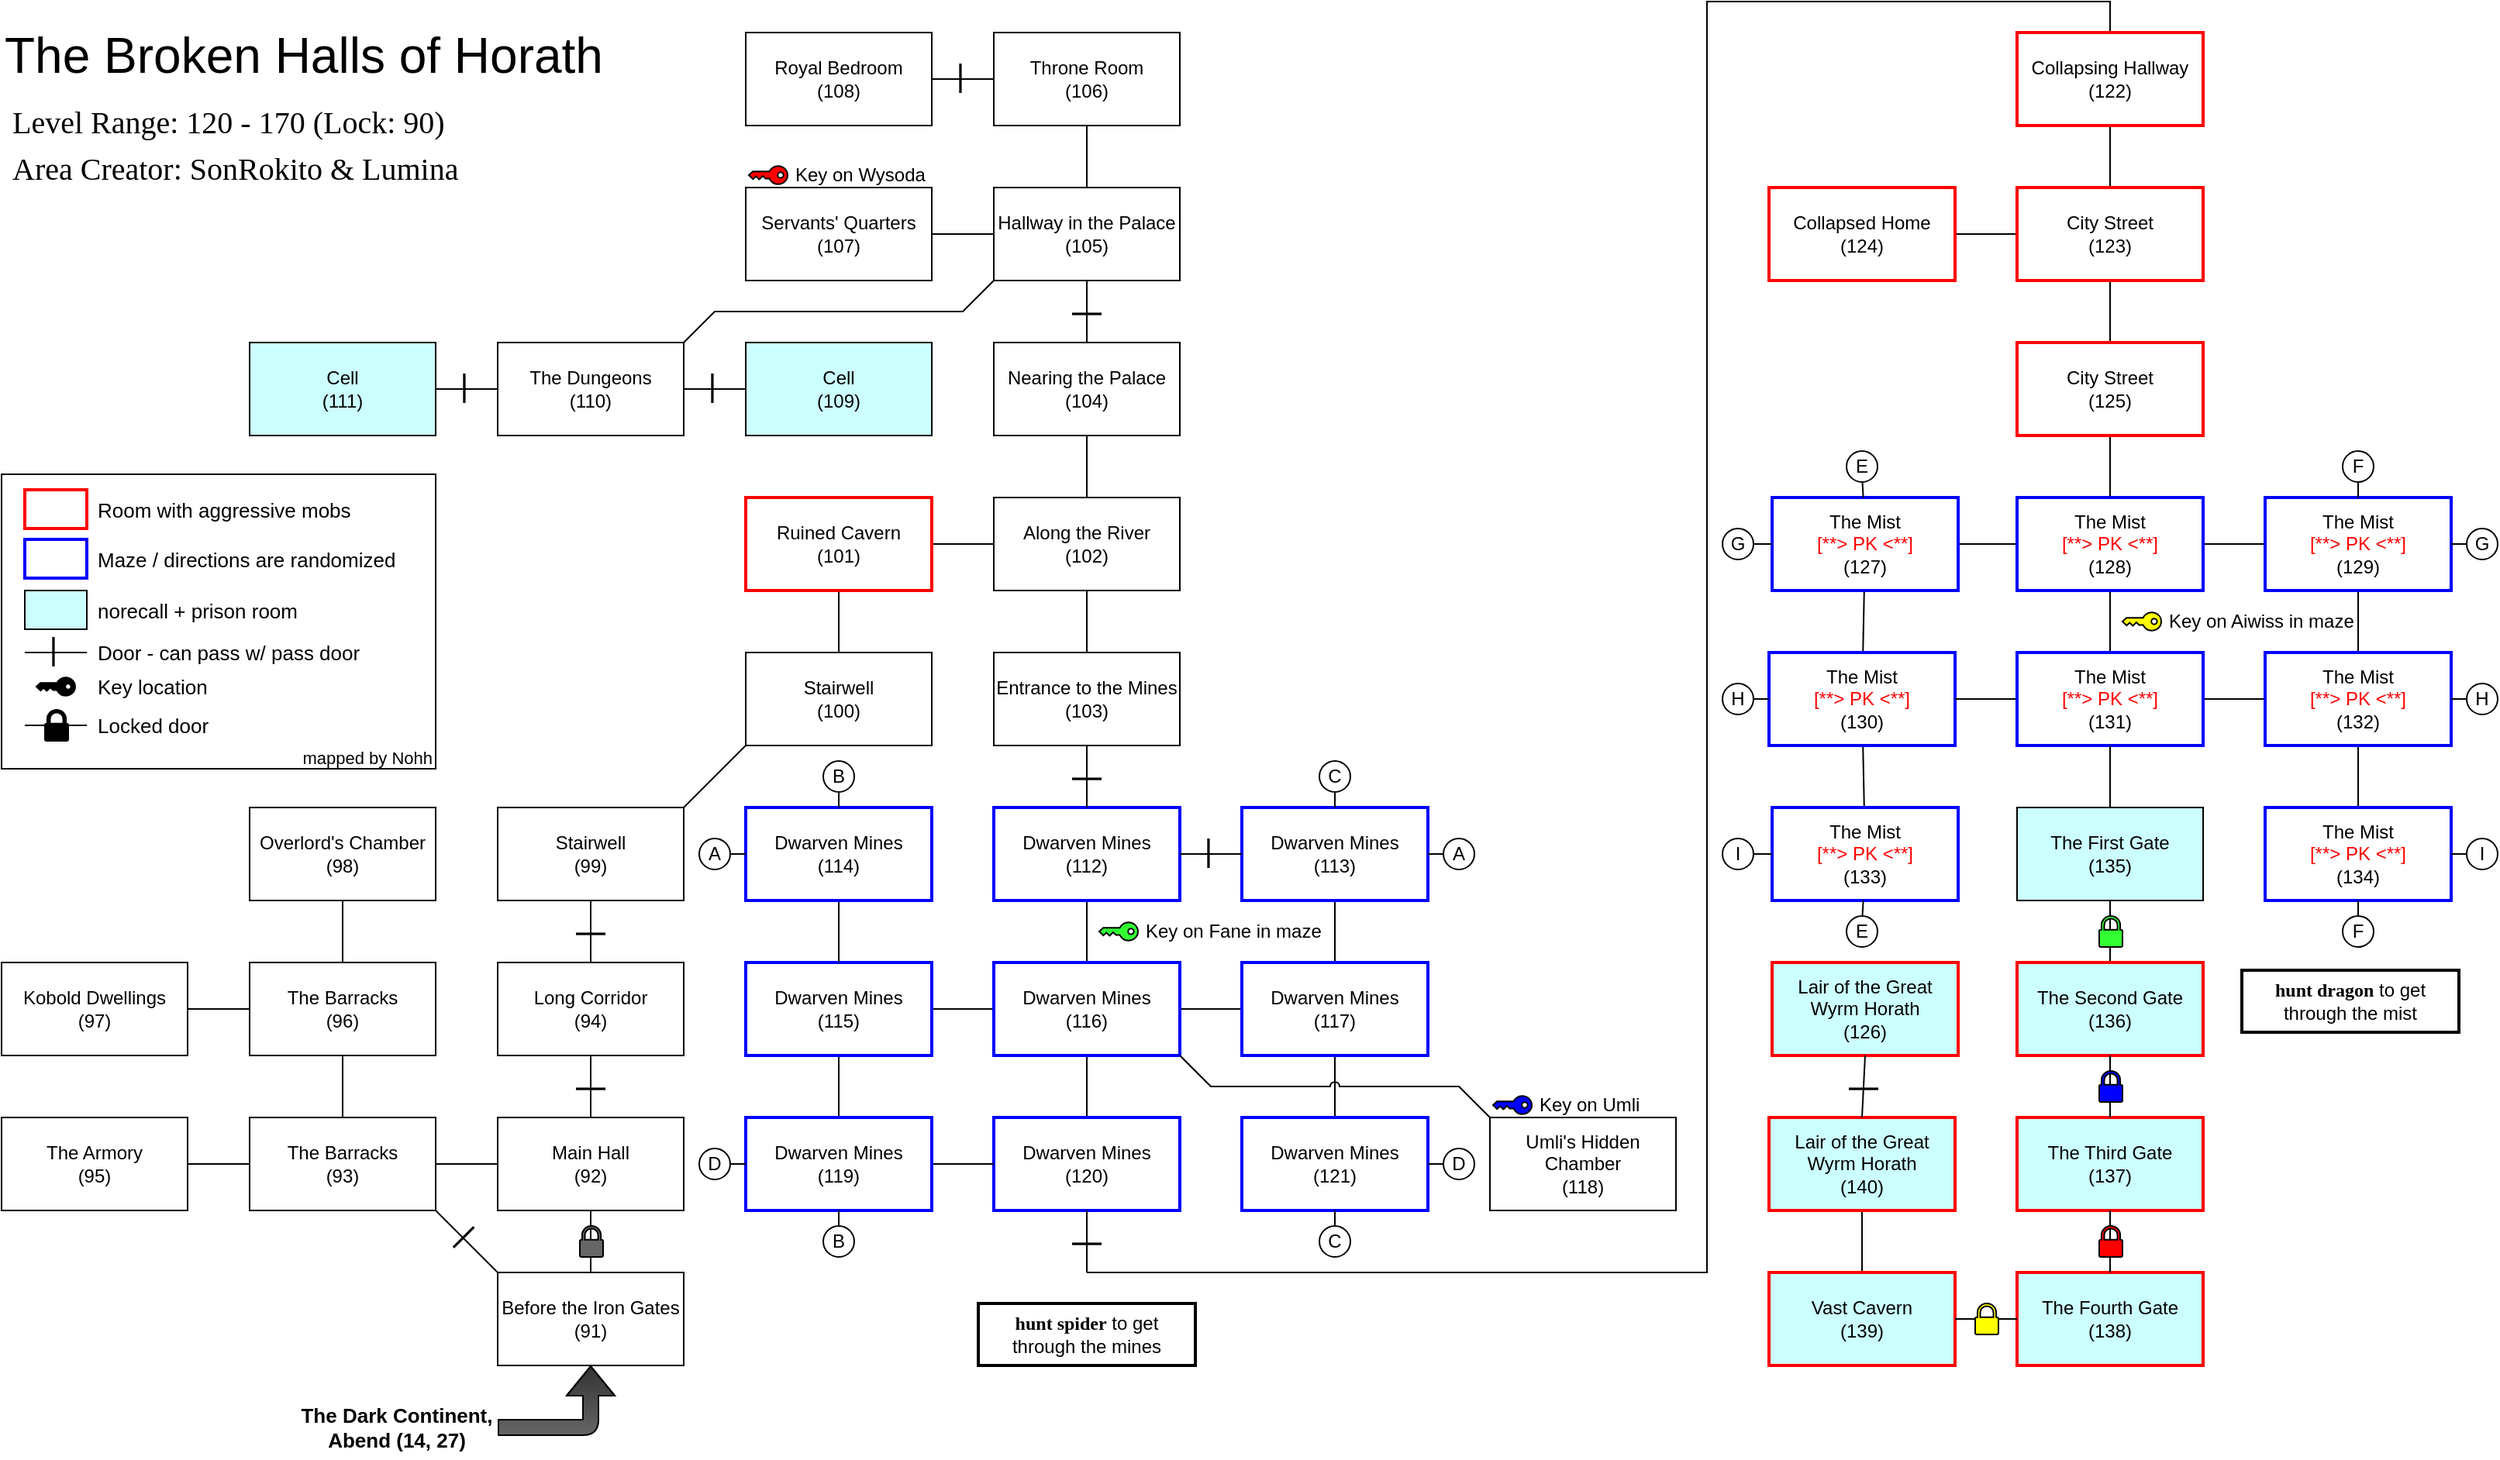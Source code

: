 <mxfile scale="1" border="10">
    <diagram id="X3sNGoU-8sC0jHC4KcqI" name="Page-1">
        <mxGraphModel dx="1714" dy="1139" grid="1" gridSize="5" guides="1" tooltips="1" connect="1" arrows="1" fold="1" page="1" pageScale="1" pageWidth="5300" pageHeight="1600" math="0" shadow="0">
            <root>
                <mxCell id="0"/>
                <mxCell id="1" parent="0"/>
                <object label="%name%&lt;font color=&quot;#ff0000&quot;&gt;%pk%&lt;/font&gt;&lt;br&gt;(%room%)" placeholders="1" name="Before the Iron Gates" room="91" tags="" pk="" healrate="100" manarate="100" sector="Mountain" id="2">
                    <mxCell style="rounded=0;whiteSpace=wrap;html=1;" parent="1" vertex="1">
                        <mxGeometry x="820" y="860" width="120" height="60" as="geometry"/>
                    </mxCell>
                </object>
                <object label="%name%&lt;font color=&quot;#ff0000&quot;&gt;%pk%&lt;/font&gt;&lt;br&gt;(%room%)" placeholders="1" name="Main Hall" room="92" tags="indoors" pk="" healrate="100" manarate="100" sector="Inside" id="91">
                    <mxCell style="rounded=0;whiteSpace=wrap;html=1;" parent="1" vertex="1">
                        <mxGeometry x="820" y="760" width="120" height="60" as="geometry"/>
                    </mxCell>
                </object>
                <mxCell id="101" style="edgeStyle=none;html=1;exitX=1;exitY=0.5;exitDx=0;exitDy=0;entryX=0;entryY=0.5;entryDx=0;entryDy=0;endArrow=none;endFill=0;" parent="1" source="95" target="91" edge="1">
                    <mxGeometry relative="1" as="geometry"/>
                </mxCell>
                <mxCell id="107" value="" style="edgeStyle=none;html=1;endArrow=none;endFill=0;" parent="1" source="95" target="104" edge="1">
                    <mxGeometry relative="1" as="geometry"/>
                </mxCell>
                <object label="%name%&lt;font color=&quot;#ff0000&quot;&gt;%pk%&lt;/font&gt;&lt;br&gt;(%room%)" placeholders="1" name="The Barracks" room="93" tags="indoors" pk="" healrate="100" manarate="100" sector="Inside" id="95">
                    <mxCell style="rounded=0;whiteSpace=wrap;html=1;" parent="1" vertex="1">
                        <mxGeometry x="660" y="760" width="120" height="60" as="geometry"/>
                    </mxCell>
                </object>
                <mxCell id="97" value="" style="endArrow=none;html=1;rounded=0;shadow=0;sketch=0;fontSize=13;strokeColor=default;jumpStyle=none;jumpSize=6;verticalAlign=middle;horizontal=1;endFill=0;exitX=0;exitY=0;exitDx=0;exitDy=0;entryX=1;entryY=1;entryDx=0;entryDy=0;" parent="1" source="2" target="95" edge="1">
                    <mxGeometry relative="1" as="geometry">
                        <mxPoint x="800" y="815" as="sourcePoint"/>
                        <mxPoint x="840" y="775" as="targetPoint"/>
                    </mxGeometry>
                </mxCell>
                <mxCell id="98" value="&lt;div style=&quot;font-size: 20px;&quot;&gt;|&lt;/div&gt;" style="edgeLabel;resizable=0;html=1;align=center;verticalAlign=middle;fontSize=20;strokeColor=#630000;strokeWidth=1;fillColor=#FF0000;gradientColor=none;horizontal=1;labelBackgroundColor=none;direction=south;rotation=-135;" parent="97" connectable="0" vertex="1">
                    <mxGeometry relative="1" as="geometry">
                        <mxPoint x="-3" as="offset"/>
                    </mxGeometry>
                </mxCell>
                <mxCell id="99" value="" style="endArrow=none;html=1;rounded=0;shadow=0;sketch=0;strokeColor=default;jumpStyle=none;exitX=0.5;exitY=1;exitDx=0;exitDy=0;entryX=0.5;entryY=0;entryDx=0;entryDy=0;endFill=0;" parent="1" source="91" target="2" edge="1">
                    <mxGeometry relative="1" as="geometry">
                        <mxPoint x="1030" y="805" as="sourcePoint"/>
                        <mxPoint x="1210" y="805" as="targetPoint"/>
                    </mxGeometry>
                </mxCell>
                <mxCell id="100" value="" style="shape=mxgraph.office.security.lock_protected;html=1;outlineConnect=0;strokeColor=default;strokeWidth=1;fillColor=#666666;" parent="99" vertex="1">
                    <mxGeometry width="15" height="20" relative="1" as="geometry">
                        <mxPoint x="-7" y="-10" as="offset"/>
                    </mxGeometry>
                </mxCell>
                <mxCell id="103" style="edgeStyle=none;html=1;exitX=1;exitY=0.5;exitDx=0;exitDy=0;entryX=0;entryY=0.5;entryDx=0;entryDy=0;endArrow=none;endFill=0;" parent="1" source="102" target="95" edge="1">
                    <mxGeometry relative="1" as="geometry"/>
                </mxCell>
                <object label="%name%&lt;font color=&quot;#ff0000&quot;&gt;%pk%&lt;/font&gt;&lt;br&gt;(%room%)" placeholders="1" name="The Armory" room="95" tags="indoors" pk="" healrate="100" manarate="100" sector="Inside" id="102">
                    <mxCell style="rounded=0;whiteSpace=wrap;html=1;" parent="1" vertex="1">
                        <mxGeometry x="500" y="760" width="120" height="60" as="geometry"/>
                    </mxCell>
                </object>
                <mxCell id="108" value="" style="edgeStyle=none;html=1;endArrow=none;endFill=0;" parent="1" source="104" target="105" edge="1">
                    <mxGeometry relative="1" as="geometry"/>
                </mxCell>
                <mxCell id="109" value="" style="edgeStyle=none;html=1;endArrow=none;endFill=0;" parent="1" source="104" target="106" edge="1">
                    <mxGeometry relative="1" as="geometry"/>
                </mxCell>
                <object label="%name%&lt;font color=&quot;#ff0000&quot;&gt;%pk%&lt;/font&gt;&lt;br&gt;(%room%)" placeholders="1" name="The Barracks" room="96" tags="indoors" pk="" healrate="100" manarate="100" sector="Inside" id="104">
                    <mxCell style="rounded=0;whiteSpace=wrap;html=1;" parent="1" vertex="1">
                        <mxGeometry x="660" y="660" width="120" height="60" as="geometry"/>
                    </mxCell>
                </object>
                <object label="%name%&lt;font color=&quot;#ff0000&quot;&gt;%pk%&lt;/font&gt;&lt;br&gt;(%room%)" placeholders="1" name="Overlord's Chamber" room="98" tags="indoors" pk="" healrate="100" manarate="100" sector="Inside" id="105">
                    <mxCell style="rounded=0;whiteSpace=wrap;html=1;" parent="1" vertex="1">
                        <mxGeometry x="660" y="560" width="120" height="60" as="geometry"/>
                    </mxCell>
                </object>
                <object label="%name%&lt;font color=&quot;#ff0000&quot;&gt;%pk%&lt;/font&gt;&lt;br&gt;(%room%)" placeholders="1" name="Kobold Dwellings" room="97" tags="indoors" pk="" healrate="100" manarate="100" sector="Mountain" id="106">
                    <mxCell style="rounded=0;whiteSpace=wrap;html=1;" parent="1" vertex="1">
                        <mxGeometry x="500" y="660" width="120" height="60" as="geometry"/>
                    </mxCell>
                </object>
                <object label="%name%&lt;font color=&quot;#ff0000&quot;&gt;%pk%&lt;/font&gt;&lt;br&gt;(%room%)" placeholders="1" name="Long Corridor" room="94" tags="indoors" pk="" healrate="100" manarate="100" sector="Inside" id="110">
                    <mxCell style="rounded=0;whiteSpace=wrap;html=1;" parent="1" vertex="1">
                        <mxGeometry x="820" y="660" width="120" height="60" as="geometry"/>
                    </mxCell>
                </object>
                <mxCell id="118" style="edgeStyle=none;html=1;exitX=1;exitY=0;exitDx=0;exitDy=0;entryX=0;entryY=1;entryDx=0;entryDy=0;endArrow=none;endFill=0;" parent="1" source="111" target="117" edge="1">
                    <mxGeometry relative="1" as="geometry"/>
                </mxCell>
                <object label="%name%&lt;font color=&quot;#ff0000&quot;&gt;%pk%&lt;/font&gt;&lt;br&gt;(%room%)" placeholders="1" name="Stairwell" room="99" tags="indoors" pk="" healrate="100" manarate="100" sector="Mountain" id="111">
                    <mxCell style="rounded=0;whiteSpace=wrap;html=1;" parent="1" vertex="1">
                        <mxGeometry x="820" y="560" width="120" height="60" as="geometry"/>
                    </mxCell>
                </object>
                <mxCell id="113" value="" style="endArrow=none;html=1;rounded=0;shadow=0;sketch=0;fontSize=13;strokeColor=default;jumpStyle=none;jumpSize=6;verticalAlign=middle;horizontal=1;endFill=0;entryX=0.5;entryY=1;entryDx=0;entryDy=0;exitX=0.5;exitY=0;exitDx=0;exitDy=0;" parent="1" source="91" target="110" edge="1">
                    <mxGeometry relative="1" as="geometry">
                        <mxPoint x="1013" y="765" as="sourcePoint"/>
                        <mxPoint x="1013" y="725" as="targetPoint"/>
                    </mxGeometry>
                </mxCell>
                <mxCell id="114" value="&lt;div style=&quot;font-size: 20px;&quot;&gt;|&lt;/div&gt;" style="edgeLabel;resizable=0;html=1;align=center;verticalAlign=middle;fontSize=20;strokeColor=#630000;strokeWidth=1;fillColor=#FF0000;gradientColor=none;horizontal=1;labelBackgroundColor=none;direction=south;rotation=-90;" parent="113" connectable="0" vertex="1">
                    <mxGeometry relative="1" as="geometry">
                        <mxPoint x="-3" y="2" as="offset"/>
                    </mxGeometry>
                </mxCell>
                <mxCell id="115" value="" style="endArrow=none;html=1;rounded=0;shadow=0;sketch=0;fontSize=13;strokeColor=default;jumpStyle=none;jumpSize=6;verticalAlign=middle;horizontal=1;endFill=0;entryX=0.5;entryY=1;entryDx=0;entryDy=0;exitX=0.5;exitY=0;exitDx=0;exitDy=0;" parent="1" source="110" target="111" edge="1">
                    <mxGeometry relative="1" as="geometry">
                        <mxPoint x="1033" y="685" as="sourcePoint"/>
                        <mxPoint x="1033" y="645" as="targetPoint"/>
                    </mxGeometry>
                </mxCell>
                <mxCell id="116" value="&lt;div style=&quot;font-size: 20px;&quot;&gt;|&lt;/div&gt;" style="edgeLabel;resizable=0;html=1;align=center;verticalAlign=middle;fontSize=20;strokeColor=#630000;strokeWidth=1;fillColor=#FF0000;gradientColor=none;horizontal=1;labelBackgroundColor=none;direction=south;rotation=-90;" parent="115" connectable="0" vertex="1">
                    <mxGeometry relative="1" as="geometry">
                        <mxPoint x="-3" y="2" as="offset"/>
                    </mxGeometry>
                </mxCell>
                <mxCell id="127" value="" style="edgeStyle=none;html=1;endArrow=none;endFill=0;" parent="1" source="117" target="119" edge="1">
                    <mxGeometry relative="1" as="geometry"/>
                </mxCell>
                <object label="%name%&lt;font color=&quot;#ff0000&quot;&gt;%pk%&lt;/font&gt;&lt;br&gt;(%room%)" placeholders="1" name="Stairwell" room="100" tags="indoors" pk="" healrate="100" manarate="100" sector="Mountain" id="117">
                    <mxCell style="rounded=0;whiteSpace=wrap;html=1;" parent="1" vertex="1">
                        <mxGeometry x="980" y="460" width="120" height="60" as="geometry"/>
                    </mxCell>
                </object>
                <mxCell id="128" value="" style="edgeStyle=none;html=1;endArrow=none;endFill=0;" parent="1" source="119" target="120" edge="1">
                    <mxGeometry relative="1" as="geometry"/>
                </mxCell>
                <object label="%name%&lt;font color=&quot;#ff0000&quot;&gt;%pk%&lt;/font&gt;&lt;br&gt;(%room%)" placeholders="1" name="Ruined Cavern" room="101" tags="indoors" pk="" healrate="100" manarate="100" sector="Mountain" id="119">
                    <mxCell style="rounded=0;whiteSpace=wrap;html=1;strokeColor=#FF0000;strokeWidth=2;" parent="1" vertex="1">
                        <mxGeometry x="980" y="360" width="120" height="60" as="geometry"/>
                    </mxCell>
                </object>
                <mxCell id="129" value="" style="edgeStyle=none;html=1;endArrow=none;endFill=0;" parent="1" source="120" target="122" edge="1">
                    <mxGeometry relative="1" as="geometry"/>
                </mxCell>
                <mxCell id="171" value="" style="edgeStyle=none;rounded=0;html=1;endArrow=none;endFill=0;" parent="1" source="120" target="170" edge="1">
                    <mxGeometry relative="1" as="geometry"/>
                </mxCell>
                <object label="%name%&lt;font color=&quot;#ff0000&quot;&gt;%pk%&lt;/font&gt;&lt;br&gt;(%room%)" placeholders="1" name="Along the River" room="102" tags="indoors" pk="" healrate="100" manarate="100" sector="Mountain" id="120">
                    <mxCell style="rounded=0;whiteSpace=wrap;html=1;" parent="1" vertex="1">
                        <mxGeometry x="1140" y="360" width="120" height="60" as="geometry"/>
                    </mxCell>
                </object>
                <mxCell id="183" value="" style="edgeStyle=none;rounded=0;html=1;endArrow=none;endFill=0;" parent="1" source="121" target="152" edge="1">
                    <mxGeometry relative="1" as="geometry"/>
                </mxCell>
                <object label="%name%&lt;font color=&quot;#ff0000&quot;&gt;%pk%&lt;/font&gt;&lt;br&gt;(%room%)" placeholders="1" name="Dwarven Mines" room="112" tags="indoors" pk="" healrate="100" manarate="100" sector="Mountain" id="121">
                    <mxCell style="rounded=0;whiteSpace=wrap;html=1;strokeColor=#0000FF;strokeWidth=2;" parent="1" vertex="1">
                        <mxGeometry x="1140" y="560" width="120" height="60" as="geometry"/>
                    </mxCell>
                </object>
                <object label="%name%&lt;font color=&quot;#ff0000&quot;&gt;%pk%&lt;/font&gt;&lt;br&gt;(%room%)" placeholders="1" name="Nearing the Palace" room="104" tags="indoors" pk="" healrate="100" manarate="100" sector="Mountain" id="122">
                    <mxCell style="rounded=0;whiteSpace=wrap;html=1;" parent="1" vertex="1">
                        <mxGeometry x="1140" y="260" width="120" height="60" as="geometry"/>
                    </mxCell>
                </object>
                <mxCell id="133" value="" style="edgeStyle=none;html=1;endArrow=none;endFill=0;" parent="1" source="123" target="124" edge="1">
                    <mxGeometry relative="1" as="geometry"/>
                </mxCell>
                <mxCell id="134" value="" style="edgeStyle=none;html=1;endArrow=none;endFill=0;" parent="1" source="123" target="125" edge="1">
                    <mxGeometry relative="1" as="geometry"/>
                </mxCell>
                <mxCell id="140" style="edgeStyle=none;html=1;exitX=0;exitY=1;exitDx=0;exitDy=0;entryX=1;entryY=0;entryDx=0;entryDy=0;endArrow=none;endFill=0;rounded=0;" parent="1" source="123" target="137" edge="1">
                    <mxGeometry relative="1" as="geometry">
                        <Array as="points">
                            <mxPoint x="1120" y="240"/>
                            <mxPoint x="960" y="240"/>
                        </Array>
                    </mxGeometry>
                </mxCell>
                <object label="%name%&lt;font color=&quot;#ff0000&quot;&gt;%pk%&lt;/font&gt;&lt;br&gt;(%room%)" placeholders="1" name="Hallway in the Palace" room="105" tags="indoors" pk="" healrate="100" manarate="100" sector="Inside" id="123">
                    <mxCell style="rounded=0;whiteSpace=wrap;html=1;" parent="1" vertex="1">
                        <mxGeometry x="1140" y="160" width="120" height="60" as="geometry"/>
                    </mxCell>
                </object>
                <object label="%name%&lt;font color=&quot;#ff0000&quot;&gt;%pk%&lt;/font&gt;&lt;br&gt;(%room%)" placeholders="1" name="Servants' Quarters" room="107" tags="indoors prison" pk="" healrate="100" manarate="100" sector="Inside" id="124">
                    <mxCell style="rounded=0;whiteSpace=wrap;html=1;" parent="1" vertex="1">
                        <mxGeometry x="980" y="160" width="120" height="60" as="geometry"/>
                    </mxCell>
                </object>
                <object label="%name%&lt;font color=&quot;#ff0000&quot;&gt;%pk%&lt;/font&gt;&lt;br&gt;(%room%)" placeholders="1" name="Throne Room" room="106" tags="indoors" pk="" healrate="100" manarate="100" sector="Inside" id="125">
                    <mxCell style="rounded=0;whiteSpace=wrap;html=1;" parent="1" vertex="1">
                        <mxGeometry x="1140" y="60" width="120" height="60" as="geometry"/>
                    </mxCell>
                </object>
                <object label="%name%&lt;font color=&quot;#ff0000&quot;&gt;%pk%&lt;/font&gt;&lt;br&gt;(%room%)" placeholders="1" name="Royal Bedroom" room="108" tags="indoors" pk="" healrate="100" manarate="100" sector="Inside" id="126">
                    <mxCell style="rounded=0;whiteSpace=wrap;html=1;" parent="1" vertex="1">
                        <mxGeometry x="980" y="60" width="120" height="60" as="geometry"/>
                    </mxCell>
                </object>
                <mxCell id="130" value="" style="endArrow=none;html=1;rounded=0;shadow=0;sketch=0;fontSize=13;strokeColor=default;jumpStyle=none;jumpSize=6;verticalAlign=middle;horizontal=1;endFill=0;entryX=0.5;entryY=1;entryDx=0;entryDy=0;exitX=0.5;exitY=0;exitDx=0;exitDy=0;" parent="1" source="122" target="123" edge="1">
                    <mxGeometry relative="1" as="geometry">
                        <mxPoint x="808" y="225" as="sourcePoint"/>
                        <mxPoint x="808" y="185" as="targetPoint"/>
                    </mxGeometry>
                </mxCell>
                <mxCell id="131" value="&lt;div style=&quot;font-size: 20px;&quot;&gt;|&lt;/div&gt;" style="edgeLabel;resizable=0;html=1;align=center;verticalAlign=middle;fontSize=20;strokeColor=#630000;strokeWidth=1;fillColor=#FF0000;gradientColor=none;horizontal=1;labelBackgroundColor=none;direction=south;rotation=-90;" parent="130" connectable="0" vertex="1">
                    <mxGeometry relative="1" as="geometry">
                        <mxPoint x="-3" y="2" as="offset"/>
                    </mxGeometry>
                </mxCell>
                <mxCell id="135" value="" style="endArrow=none;html=1;rounded=0;shadow=0;sketch=0;fontSize=13;strokeColor=default;jumpStyle=none;jumpSize=6;verticalAlign=middle;horizontal=1;endFill=0;entryX=0;entryY=0.5;entryDx=0;entryDy=0;exitX=1;exitY=0.5;exitDx=0;exitDy=0;" parent="1" source="126" target="125" edge="1">
                    <mxGeometry relative="1" as="geometry">
                        <mxPoint x="845" y="103" as="sourcePoint"/>
                        <mxPoint x="885" y="103" as="targetPoint"/>
                    </mxGeometry>
                </mxCell>
                <mxCell id="136" value="&lt;div style=&quot;font-size: 20px;&quot;&gt;|&lt;/div&gt;" style="edgeLabel;resizable=0;html=1;align=center;verticalAlign=middle;fontSize=20;strokeColor=#630000;strokeWidth=1;fillColor=#FF0000;gradientColor=none;horizontal=1;labelBackgroundColor=none;direction=south;rotation=0;" parent="135" connectable="0" vertex="1">
                    <mxGeometry relative="1" as="geometry">
                        <mxPoint x="-2" y="-3" as="offset"/>
                    </mxGeometry>
                </mxCell>
                <object label="%name%&lt;font color=&quot;#ff0000&quot;&gt;%pk%&lt;/font&gt;&lt;br&gt;(%room%)" placeholders="1" name="The Dungeons" room="110" tags="indoors prison" pk="" healrate="100" manarate="100" sector="Inside" id="137">
                    <mxCell style="rounded=0;whiteSpace=wrap;html=1;" parent="1" vertex="1">
                        <mxGeometry x="820" y="260" width="120" height="60" as="geometry"/>
                    </mxCell>
                </object>
                <object label="%name%&lt;font color=&quot;#ff0000&quot;&gt;%pk%&lt;/font&gt;&lt;br&gt;(%room%)" placeholders="1" name="Cell" room="109" tags="indoors norecall prison nosummon" pk="" healrate="100" manarate="100" sector="Inside" id="138">
                    <mxCell style="rounded=0;whiteSpace=wrap;html=1;fillColor=#CCFFFF;" parent="1" vertex="1">
                        <mxGeometry x="980" y="260" width="120" height="60" as="geometry"/>
                    </mxCell>
                </object>
                <object label="%name%&lt;font color=&quot;#ff0000&quot;&gt;%pk%&lt;/font&gt;&lt;br&gt;(%room%)" placeholders="1" name="Cell" room="111" tags="indoors norecall prison nosummon" pk="" healrate="100" manarate="100" sector="Inside" id="139">
                    <mxCell style="rounded=0;whiteSpace=wrap;html=1;fillColor=#CCFFFF;" parent="1" vertex="1">
                        <mxGeometry x="660" y="260" width="120" height="60" as="geometry"/>
                    </mxCell>
                </object>
                <mxCell id="142" value="" style="endArrow=none;html=1;rounded=0;shadow=0;sketch=0;fontSize=13;strokeColor=default;jumpStyle=none;jumpSize=6;verticalAlign=middle;horizontal=1;endFill=0;exitX=1;exitY=0.5;exitDx=0;exitDy=0;entryX=0;entryY=0.5;entryDx=0;entryDy=0;" parent="1" source="139" target="137" edge="1">
                    <mxGeometry relative="1" as="geometry">
                        <mxPoint x="850" y="283" as="sourcePoint"/>
                        <mxPoint x="800" y="200" as="targetPoint"/>
                    </mxGeometry>
                </mxCell>
                <mxCell id="143" value="&lt;div style=&quot;font-size: 20px;&quot;&gt;|&lt;/div&gt;" style="edgeLabel;resizable=0;html=1;align=center;verticalAlign=middle;fontSize=20;strokeColor=#630000;strokeWidth=1;fillColor=#FF0000;gradientColor=none;horizontal=1;labelBackgroundColor=none;direction=south;rotation=0;" parent="142" connectable="0" vertex="1">
                    <mxGeometry relative="1" as="geometry">
                        <mxPoint x="-2" y="-3" as="offset"/>
                    </mxGeometry>
                </mxCell>
                <mxCell id="144" value="" style="endArrow=none;html=1;rounded=0;shadow=0;sketch=0;fontSize=13;strokeColor=default;jumpStyle=none;jumpSize=6;verticalAlign=middle;horizontal=1;endFill=0;entryX=0;entryY=0.5;entryDx=0;entryDy=0;exitX=1;exitY=0.5;exitDx=0;exitDy=0;" parent="1" source="137" target="138" edge="1">
                    <mxGeometry relative="1" as="geometry">
                        <mxPoint x="950" y="355" as="sourcePoint"/>
                        <mxPoint x="890" y="283" as="targetPoint"/>
                    </mxGeometry>
                </mxCell>
                <mxCell id="145" value="&lt;div style=&quot;font-size: 20px;&quot;&gt;|&lt;/div&gt;" style="edgeLabel;resizable=0;html=1;align=center;verticalAlign=middle;fontSize=20;strokeColor=#630000;strokeWidth=1;fillColor=#FF0000;gradientColor=none;horizontal=1;labelBackgroundColor=none;direction=south;rotation=0;" parent="144" connectable="0" vertex="1">
                    <mxGeometry relative="1" as="geometry">
                        <mxPoint x="-2" y="-3" as="offset"/>
                    </mxGeometry>
                </mxCell>
                <mxCell id="146" value="" style="sketch=0;pointerEvents=1;shadow=0;dashed=0;html=1;labelPosition=center;verticalLabelPosition=bottom;verticalAlign=top;outlineConnect=0;align=center;shape=mxgraph.office.security.key_permissions;strokeWidth=1;direction=south;strokeColor=#000000;fillColor=#FF0000;" parent="1" vertex="1">
                    <mxGeometry x="982.005" y="146.105" width="25" height="11.79" as="geometry"/>
                </mxCell>
                <mxCell id="148" value="Key on Wysoda" style="text;html=1;strokeColor=none;fillColor=none;align=left;verticalAlign=middle;whiteSpace=wrap;rounded=0;labelBackgroundColor=none;" parent="1" vertex="1">
                    <mxGeometry x="1010" y="142" width="90" height="20" as="geometry"/>
                </mxCell>
                <mxCell id="150" value="" style="endArrow=none;html=1;rounded=0;shadow=0;sketch=0;fontSize=13;strokeColor=default;jumpStyle=none;jumpSize=6;verticalAlign=middle;horizontal=1;endFill=0;entryX=0.5;entryY=1;entryDx=0;entryDy=0;exitX=0.5;exitY=0;exitDx=0;exitDy=0;" parent="1" source="121" target="170" edge="1">
                    <mxGeometry relative="1" as="geometry">
                        <mxPoint x="1200" y="560" as="sourcePoint"/>
                        <mxPoint x="1405" y="535" as="targetPoint"/>
                    </mxGeometry>
                </mxCell>
                <mxCell id="151" value="&lt;div style=&quot;font-size: 20px;&quot;&gt;|&lt;/div&gt;" style="edgeLabel;resizable=0;html=1;align=center;verticalAlign=middle;fontSize=20;strokeColor=#630000;strokeWidth=1;fillColor=#FF0000;gradientColor=none;horizontal=1;labelBackgroundColor=none;direction=south;rotation=-90;" parent="150" connectable="0" vertex="1">
                    <mxGeometry relative="1" as="geometry">
                        <mxPoint x="-3" y="2" as="offset"/>
                    </mxGeometry>
                </mxCell>
                <mxCell id="187" value="" style="edgeStyle=none;rounded=0;html=1;endArrow=none;endFill=0;" parent="1" source="152" target="173" edge="1">
                    <mxGeometry relative="1" as="geometry"/>
                </mxCell>
                <mxCell id="188" value="" style="edgeStyle=none;rounded=0;html=1;endArrow=none;endFill=0;" parent="1" source="152" target="172" edge="1">
                    <mxGeometry relative="1" as="geometry"/>
                </mxCell>
                <mxCell id="189" value="" style="edgeStyle=none;rounded=0;html=1;endArrow=none;endFill=0;" parent="1" source="152" target="163" edge="1">
                    <mxGeometry relative="1" as="geometry"/>
                </mxCell>
                <object label="%name%&lt;font color=&quot;#ff0000&quot;&gt;%pk%&lt;/font&gt;&lt;br&gt;(%room%)" placeholders="1" name="Dwarven Mines" room="116" tags="indoors" pk="" healrate="100" manarate="100" sector="Mountain" id="152">
                    <mxCell style="rounded=0;whiteSpace=wrap;html=1;strokeWidth=2;strokeColor=#0000FF;" parent="1" vertex="1">
                        <mxGeometry x="1140" y="660" width="120" height="60" as="geometry"/>
                    </mxCell>
                </object>
                <mxCell id="185" value="" style="edgeStyle=none;rounded=0;html=1;endArrow=none;endFill=0;" parent="1" source="153" target="172" edge="1">
                    <mxGeometry relative="1" as="geometry"/>
                </mxCell>
                <object label="%name%&lt;font color=&quot;#ff0000&quot;&gt;%pk%&lt;/font&gt;&lt;br&gt;(%room%)" placeholders="1" name="Dwarven Mines" room="113" tags="indoors" pk="" healrate="100" manarate="100" sector="Mountain" id="153">
                    <mxCell style="rounded=0;whiteSpace=wrap;html=1;strokeColor=#0000FF;strokeWidth=2;" parent="1" vertex="1">
                        <mxGeometry x="1300" y="560" width="120" height="60" as="geometry"/>
                    </mxCell>
                </object>
                <object label="%name%&lt;font color=&quot;#ff0000&quot;&gt;%pk%&lt;/font&gt;&lt;br&gt;(%room%)" placeholders="1" name="Umli's Hidden Chamber" room="118" tags="indoors norecall nosummon" pk="" healrate="100" manarate="100" sector="Inside" id="157">
                    <mxCell style="rounded=0;whiteSpace=wrap;html=1;" parent="1" vertex="1">
                        <mxGeometry x="1460" y="760" width="120" height="60" as="geometry"/>
                    </mxCell>
                </object>
                <mxCell id="159" value="" style="sketch=0;pointerEvents=1;shadow=0;dashed=0;html=1;labelPosition=center;verticalLabelPosition=bottom;verticalAlign=top;outlineConnect=0;align=center;shape=mxgraph.office.security.key_permissions;strokeWidth=1;direction=south;strokeColor=#000000;fillColor=#0000FF;" parent="1" vertex="1">
                    <mxGeometry x="1462.005" y="746.105" width="25" height="11.79" as="geometry"/>
                </mxCell>
                <mxCell id="160" value="Key on Umli" style="text;html=1;strokeColor=none;fillColor=none;align=left;verticalAlign=middle;whiteSpace=wrap;rounded=0;labelBackgroundColor=none;" parent="1" vertex="1">
                    <mxGeometry x="1490" y="742" width="90" height="20" as="geometry"/>
                </mxCell>
                <mxCell id="190" value="" style="edgeStyle=none;rounded=0;html=1;endArrow=none;endFill=0;" parent="1" source="163" target="174" edge="1">
                    <mxGeometry relative="1" as="geometry"/>
                </mxCell>
                <object label="%name%&lt;font color=&quot;#ff0000&quot;&gt;%pk%&lt;/font&gt;&lt;br&gt;(%room%)" placeholders="1" name="Dwarven Mines" room="115" tags="indoors" pk="" healrate="100" manarate="100" sector="Mountain" id="163">
                    <mxCell style="rounded=0;whiteSpace=wrap;html=1;strokeColor=#0000FF;strokeWidth=2;" parent="1" vertex="1">
                        <mxGeometry x="980" y="660" width="120" height="60" as="geometry"/>
                    </mxCell>
                </object>
                <mxCell id="194" value="" style="edgeStyle=none;rounded=0;html=1;endArrow=none;endFill=0;" parent="1" source="168" target="163" edge="1">
                    <mxGeometry relative="1" as="geometry"/>
                </mxCell>
                <object label="%name%&lt;font color=&quot;#ff0000&quot;&gt;%pk%&lt;/font&gt;&lt;br&gt;(%room%)" placeholders="1" name="Dwarven Mines" room="114" tags="indoors" pk="" healrate="100" manarate="100" sector="Mountain" id="168">
                    <mxCell style="rounded=0;whiteSpace=wrap;html=1;strokeColor=#0000FF;strokeWidth=2;" parent="1" vertex="1">
                        <mxGeometry x="980" y="560" width="120" height="60" as="geometry"/>
                    </mxCell>
                </object>
                <object label="%name%&lt;font color=&quot;#ff0000&quot;&gt;%pk%&lt;/font&gt;&lt;br&gt;(%room%)" placeholders="1" name="Entrance to the Mines" room="103" tags="indoors" pk="" healrate="100" manarate="100" sector="Mountain" id="170">
                    <mxCell style="rounded=0;whiteSpace=wrap;html=1;" parent="1" vertex="1">
                        <mxGeometry x="1140" y="460" width="120" height="60" as="geometry"/>
                    </mxCell>
                </object>
                <mxCell id="186" value="" style="edgeStyle=none;rounded=0;html=1;endArrow=none;endFill=0;" parent="1" source="172" target="177" edge="1">
                    <mxGeometry relative="1" as="geometry"/>
                </mxCell>
                <object label="%name%&lt;font color=&quot;#ff0000&quot;&gt;%pk%&lt;/font&gt;&lt;br&gt;(%room%)" placeholders="1" name="Dwarven Mines" room="117" tags="indoors" pk="" healrate="100" manarate="100" sector="Mountain" id="172">
                    <mxCell style="rounded=0;whiteSpace=wrap;html=1;strokeColor=#0000FF;strokeWidth=2;" parent="1" vertex="1">
                        <mxGeometry x="1300" y="660" width="120" height="60" as="geometry"/>
                    </mxCell>
                </object>
                <object label="%name%&lt;font color=&quot;#ff0000&quot;&gt;%pk%&lt;/font&gt;&lt;br&gt;(%room%)" placeholders="1" name="Dwarven Mines" room="120" tags="indoors" pk="" healrate="100" manarate="100" sector="Mountain" id="173">
                    <mxCell style="rounded=0;whiteSpace=wrap;html=1;strokeColor=#0000FF;strokeWidth=2;" parent="1" vertex="1">
                        <mxGeometry x="1140" y="760" width="120" height="60" as="geometry"/>
                    </mxCell>
                </object>
                <mxCell id="191" value="" style="edgeStyle=none;rounded=0;html=1;endArrow=none;endFill=0;" parent="1" source="174" target="173" edge="1">
                    <mxGeometry relative="1" as="geometry"/>
                </mxCell>
                <object label="%name%&lt;font color=&quot;#ff0000&quot;&gt;%pk%&lt;/font&gt;&lt;br&gt;(%room%)" placeholders="1" name="Dwarven Mines" room="119" tags="indoors" pk="" healrate="100" manarate="100" sector="Mountain" id="174">
                    <mxCell style="rounded=0;whiteSpace=wrap;html=1;strokeColor=#0000FF;strokeWidth=2;" parent="1" vertex="1">
                        <mxGeometry x="980" y="760" width="120" height="60" as="geometry"/>
                    </mxCell>
                </object>
                <object label="%name%&lt;font color=&quot;#ff0000&quot;&gt;%pk%&lt;/font&gt;&lt;br&gt;(%room%)" placeholders="1" name="Dwarven Mines" room="121" tags="indoors" pk="" healrate="100" manarate="100" sector="Mountain" id="177">
                    <mxCell style="rounded=0;whiteSpace=wrap;html=1;strokeColor=#0000FF;strokeWidth=2;" parent="1" vertex="1">
                        <mxGeometry x="1300" y="760" width="120" height="60" as="geometry"/>
                    </mxCell>
                </object>
                <mxCell id="219" value="" style="edgeStyle=none;rounded=0;html=1;endArrow=none;endFill=0;" parent="1" source="181" target="216" edge="1">
                    <mxGeometry relative="1" as="geometry"/>
                </mxCell>
                <mxCell id="301" style="edgeStyle=none;rounded=0;html=1;exitX=0.5;exitY=0;exitDx=0;exitDy=0;endArrow=none;endFill=0;" parent="1" source="181" edge="1">
                    <mxGeometry relative="1" as="geometry">
                        <mxPoint x="1200" y="860" as="targetPoint"/>
                        <Array as="points">
                            <mxPoint x="1860" y="40"/>
                            <mxPoint x="1600" y="40"/>
                            <mxPoint x="1600" y="860"/>
                        </Array>
                    </mxGeometry>
                </mxCell>
                <object label="%name%&lt;font color=&quot;#ff0000&quot;&gt;%pk%&lt;/font&gt;&lt;br&gt;(%room%)" placeholders="1" name="Collapsing Hallway" room="122" tags="indoors norecall" pk="" healrate="100" manarate="100" sector="Inside" id="181">
                    <mxCell style="rounded=0;whiteSpace=wrap;html=1;strokeColor=#FF0000;strokeWidth=2;" parent="1" vertex="1">
                        <mxGeometry x="1800" y="60" width="120" height="60" as="geometry"/>
                    </mxCell>
                </object>
                <mxCell id="192" value="" style="endArrow=none;html=1;rounded=0;shadow=0;sketch=0;fontSize=13;strokeColor=default;jumpStyle=none;jumpSize=6;verticalAlign=middle;horizontal=1;endFill=0;entryX=0;entryY=0.5;entryDx=0;entryDy=0;exitX=1;exitY=0.5;exitDx=0;exitDy=0;" parent="1" source="121" target="153" edge="1">
                    <mxGeometry relative="1" as="geometry">
                        <mxPoint x="1015" y="723" as="sourcePoint"/>
                        <mxPoint x="1055" y="723" as="targetPoint"/>
                    </mxGeometry>
                </mxCell>
                <mxCell id="193" value="&lt;div style=&quot;font-size: 20px;&quot;&gt;|&lt;/div&gt;" style="edgeLabel;resizable=0;html=1;align=center;verticalAlign=middle;fontSize=20;strokeColor=#630000;strokeWidth=1;fillColor=#FF0000;gradientColor=none;horizontal=1;labelBackgroundColor=none;direction=south;rotation=0;" parent="192" connectable="0" vertex="1">
                    <mxGeometry relative="1" as="geometry">
                        <mxPoint x="-2" y="-3" as="offset"/>
                    </mxGeometry>
                </mxCell>
                <mxCell id="210" value="" style="edgeStyle=none;rounded=0;html=1;endArrow=none;endFill=0;" parent="1" source="196" target="168" edge="1">
                    <mxGeometry relative="1" as="geometry"/>
                </mxCell>
                <mxCell id="196" value="A" style="ellipse;whiteSpace=wrap;html=1;aspect=fixed;strokeColor=#000000;strokeWidth=1;fillColor=none;gradientColor=none;" parent="1" vertex="1">
                    <mxGeometry x="950" y="580" width="20" height="20" as="geometry"/>
                </mxCell>
                <mxCell id="211" value="" style="edgeStyle=none;rounded=0;html=1;endArrow=none;endFill=0;" parent="1" source="197" target="168" edge="1">
                    <mxGeometry relative="1" as="geometry"/>
                </mxCell>
                <mxCell id="197" value="B" style="ellipse;whiteSpace=wrap;html=1;aspect=fixed;strokeColor=#000000;strokeWidth=1;fillColor=none;gradientColor=none;" parent="1" vertex="1">
                    <mxGeometry x="1030" y="530" width="20" height="20" as="geometry"/>
                </mxCell>
                <mxCell id="205" value="" style="edgeStyle=none;rounded=0;html=1;endArrow=none;endFill=0;" parent="1" source="198" target="174" edge="1">
                    <mxGeometry relative="1" as="geometry"/>
                </mxCell>
                <mxCell id="198" value="B" style="ellipse;whiteSpace=wrap;html=1;aspect=fixed;strokeColor=#000000;strokeWidth=1;fillColor=none;gradientColor=none;" parent="1" vertex="1">
                    <mxGeometry x="1030" y="830" width="20" height="20" as="geometry"/>
                </mxCell>
                <mxCell id="206" value="" style="edgeStyle=none;rounded=0;html=1;endArrow=none;endFill=0;" parent="1" source="199" target="177" edge="1">
                    <mxGeometry relative="1" as="geometry"/>
                </mxCell>
                <mxCell id="199" value="C" style="ellipse;whiteSpace=wrap;html=1;aspect=fixed;strokeColor=#000000;strokeWidth=1;fillColor=none;gradientColor=none;" parent="1" vertex="1">
                    <mxGeometry x="1350" y="830" width="20" height="20" as="geometry"/>
                </mxCell>
                <mxCell id="209" value="" style="edgeStyle=none;rounded=0;html=1;endArrow=none;endFill=0;" parent="1" source="200" target="153" edge="1">
                    <mxGeometry relative="1" as="geometry"/>
                </mxCell>
                <mxCell id="200" value="C" style="ellipse;whiteSpace=wrap;html=1;aspect=fixed;strokeColor=#000000;strokeWidth=1;fillColor=none;gradientColor=none;" parent="1" vertex="1">
                    <mxGeometry x="1350" y="530" width="20" height="20" as="geometry"/>
                </mxCell>
                <mxCell id="208" value="" style="edgeStyle=none;rounded=0;html=1;endArrow=none;endFill=0;" parent="1" source="201" target="153" edge="1">
                    <mxGeometry relative="1" as="geometry"/>
                </mxCell>
                <mxCell id="201" value="A" style="ellipse;whiteSpace=wrap;html=1;aspect=fixed;strokeColor=#000000;strokeWidth=1;fillColor=none;gradientColor=none;" parent="1" vertex="1">
                    <mxGeometry x="1430" y="580" width="20" height="20" as="geometry"/>
                </mxCell>
                <mxCell id="207" value="" style="edgeStyle=none;rounded=0;html=1;endArrow=none;endFill=0;" parent="1" source="202" target="177" edge="1">
                    <mxGeometry relative="1" as="geometry"/>
                </mxCell>
                <mxCell id="202" value="D" style="ellipse;whiteSpace=wrap;html=1;aspect=fixed;strokeColor=#000000;strokeWidth=1;fillColor=none;gradientColor=none;" parent="1" vertex="1">
                    <mxGeometry x="1430" y="780" width="20" height="20" as="geometry"/>
                </mxCell>
                <mxCell id="204" value="" style="edgeStyle=none;rounded=0;html=1;endArrow=none;endFill=0;" parent="1" source="203" target="174" edge="1">
                    <mxGeometry relative="1" as="geometry"/>
                </mxCell>
                <mxCell id="203" value="D" style="ellipse;whiteSpace=wrap;html=1;aspect=fixed;strokeColor=#000000;strokeWidth=1;fillColor=none;gradientColor=none;" parent="1" vertex="1">
                    <mxGeometry x="950" y="780" width="20" height="20" as="geometry"/>
                </mxCell>
                <mxCell id="214" value="" style="sketch=0;pointerEvents=1;shadow=0;dashed=0;html=1;labelPosition=center;verticalLabelPosition=bottom;verticalAlign=top;outlineConnect=0;align=center;shape=mxgraph.office.security.key_permissions;strokeWidth=1;direction=south;strokeColor=#000000;fillColor=#33FF33;" parent="1" vertex="1">
                    <mxGeometry x="1208.005" y="634.105" width="25" height="11.79" as="geometry"/>
                </mxCell>
                <mxCell id="215" value="Key on Fane in maze" style="text;html=1;strokeColor=none;fillColor=none;align=left;verticalAlign=middle;whiteSpace=wrap;rounded=0;labelBackgroundColor=none;" parent="1" vertex="1">
                    <mxGeometry x="1236" y="630" width="124" height="20" as="geometry"/>
                </mxCell>
                <mxCell id="220" value="" style="edgeStyle=none;rounded=0;html=1;endArrow=none;endFill=0;" parent="1" source="216" target="217" edge="1">
                    <mxGeometry relative="1" as="geometry"/>
                </mxCell>
                <mxCell id="221" value="" style="edgeStyle=none;rounded=0;html=1;endArrow=none;endFill=0;" parent="1" source="216" target="218" edge="1">
                    <mxGeometry relative="1" as="geometry"/>
                </mxCell>
                <object label="%name%&lt;font color=&quot;#ff0000&quot;&gt;%pk%&lt;/font&gt;&lt;br&gt;(%room%)" placeholders="1" name="City Street" room="123" tags="indoors" pk="" healrate="100" manarate="100" sector="City" id="216">
                    <mxCell style="rounded=0;whiteSpace=wrap;html=1;strokeColor=#FF0000;strokeWidth=2;" parent="1" vertex="1">
                        <mxGeometry x="1800" y="160" width="120" height="60" as="geometry"/>
                    </mxCell>
                </object>
                <object label="%name%&lt;font color=&quot;#ff0000&quot;&gt;%pk%&lt;/font&gt;&lt;br&gt;(%room%)" placeholders="1" name="Collapsed Home" room="124" tags="indoors" pk="" healrate="100" manarate="100" sector="inside" id="217">
                    <mxCell style="rounded=0;whiteSpace=wrap;html=1;strokeColor=#FF0000;strokeWidth=2;" parent="1" vertex="1">
                        <mxGeometry x="1640" y="160" width="120" height="60" as="geometry"/>
                    </mxCell>
                </object>
                <mxCell id="223" value="" style="edgeStyle=none;rounded=0;html=1;endArrow=none;endFill=0;" parent="1" source="218" target="222" edge="1">
                    <mxGeometry relative="1" as="geometry"/>
                </mxCell>
                <object label="%name%&lt;font color=&quot;#ff0000&quot;&gt;%pk%&lt;/font&gt;&lt;br&gt;(%room%)" placeholders="1" name="City Street" room="125" tags="indoors" pk="" healrate="100" manarate="100" sector="City" id="218">
                    <mxCell style="rounded=0;whiteSpace=wrap;html=1;strokeColor=#FF0000;strokeWidth=2;" parent="1" vertex="1">
                        <mxGeometry x="1800" y="260" width="120" height="60" as="geometry"/>
                    </mxCell>
                </object>
                <mxCell id="233" value="" style="edgeStyle=none;rounded=0;html=1;endArrow=none;endFill=0;" parent="1" source="222" target="224" edge="1">
                    <mxGeometry relative="1" as="geometry"/>
                </mxCell>
                <mxCell id="234" value="" style="edgeStyle=none;rounded=0;html=1;endArrow=none;endFill=0;" parent="1" source="222" target="225" edge="1">
                    <mxGeometry relative="1" as="geometry"/>
                </mxCell>
                <mxCell id="235" value="" style="edgeStyle=none;rounded=0;html=1;endArrow=none;endFill=0;" parent="1" source="222" target="227" edge="1">
                    <mxGeometry relative="1" as="geometry"/>
                </mxCell>
                <object label="%name%&lt;font color=&quot;#ff0000&quot;&gt;%pk%&lt;/font&gt;&lt;br&gt;(%room%)" placeholders="1" name="The Mist" room="128" tags="indoors pk" pk="&#10;[**&gt; PK &lt;**]" healrate="100" manarate="100" sector="Mountain" id="222">
                    <mxCell style="rounded=0;whiteSpace=wrap;html=1;strokeColor=#0000FF;strokeWidth=2;" parent="1" vertex="1">
                        <mxGeometry x="1800" y="360" width="120" height="60" as="geometry"/>
                    </mxCell>
                </object>
                <mxCell id="241" value="" style="edgeStyle=none;rounded=0;html=1;endArrow=none;endFill=0;" parent="1" source="224" target="226" edge="1">
                    <mxGeometry relative="1" as="geometry"/>
                </mxCell>
                <object label="%name%&lt;font color=&quot;#ff0000&quot;&gt;%pk%&lt;/font&gt;&lt;br&gt;(%room%)" placeholders="1" name="The Mist" room="127" tags="indoors pk" pk="&#10;[**&gt; PK &lt;**]" healrate="100" manarate="100" sector="Mountain" id="224">
                    <mxCell style="rounded=0;whiteSpace=wrap;html=1;strokeColor=#0000FF;strokeWidth=2;" parent="1" vertex="1">
                        <mxGeometry x="1642.01" y="360" width="120" height="60" as="geometry"/>
                    </mxCell>
                </object>
                <mxCell id="240" value="" style="edgeStyle=none;rounded=0;html=1;endArrow=none;endFill=0;" parent="1" source="225" target="228" edge="1">
                    <mxGeometry relative="1" as="geometry"/>
                </mxCell>
                <object label="%name%&lt;font color=&quot;#ff0000&quot;&gt;%pk%&lt;/font&gt;&lt;br&gt;(%room%)" placeholders="1" name="The Mist" room="129" tags="indoors pk" pk="&#10;[**&gt; PK &lt;**]" healrate="100" manarate="100" sector="Mountain" id="225">
                    <mxCell style="rounded=0;whiteSpace=wrap;html=1;strokeColor=#0000FF;strokeWidth=2;" parent="1" vertex="1">
                        <mxGeometry x="1960" y="360" width="120" height="60" as="geometry"/>
                    </mxCell>
                </object>
                <mxCell id="238" value="" style="edgeStyle=none;rounded=0;html=1;endArrow=none;endFill=0;" parent="1" source="226" target="229" edge="1">
                    <mxGeometry relative="1" as="geometry"/>
                </mxCell>
                <object label="%name%&lt;font color=&quot;#ff0000&quot;&gt;%pk%&lt;/font&gt;&lt;br&gt;(%room%)" placeholders="1" name="The Mist" room="130" tags="indoors pk" pk="&#10;[**&gt; PK &lt;**]" healrate="100" manarate="100" sector="Mountain" id="226">
                    <mxCell style="rounded=0;whiteSpace=wrap;html=1;strokeColor=#0000FF;strokeWidth=2;" parent="1" vertex="1">
                        <mxGeometry x="1640" y="460" width="120" height="60" as="geometry"/>
                    </mxCell>
                </object>
                <mxCell id="236" value="" style="edgeStyle=none;rounded=0;html=1;endArrow=none;endFill=0;" parent="1" source="227" target="228" edge="1">
                    <mxGeometry relative="1" as="geometry"/>
                </mxCell>
                <mxCell id="237" value="" style="edgeStyle=none;rounded=0;html=1;endArrow=none;endFill=0;" parent="1" source="227" target="226" edge="1">
                    <mxGeometry relative="1" as="geometry"/>
                </mxCell>
                <object label="%name%&lt;font color=&quot;#ff0000&quot;&gt;%pk%&lt;/font&gt;&lt;br&gt;(%room%)" placeholders="1" name="The Mist" room="131" tags="indoors pk" pk="&#10;[**&gt; PK &lt;**]" healrate="100" manarate="100" sector="Mountain" id="227">
                    <mxCell style="rounded=0;whiteSpace=wrap;html=1;strokeColor=#0000FF;strokeWidth=2;" parent="1" vertex="1">
                        <mxGeometry x="1800" y="460" width="120" height="60" as="geometry"/>
                    </mxCell>
                </object>
                <mxCell id="239" value="" style="edgeStyle=none;rounded=0;html=1;endArrow=none;endFill=0;" parent="1" source="228" target="230" edge="1">
                    <mxGeometry relative="1" as="geometry"/>
                </mxCell>
                <object label="%name%&lt;font color=&quot;#ff0000&quot;&gt;%pk%&lt;/font&gt;&lt;br&gt;(%room%)" placeholders="1" name="The Mist" room="132" tags="indoors pk" pk="&#10;[**&gt; PK &lt;**]" healrate="100" manarate="100" sector="Mountain" id="228">
                    <mxCell style="rounded=0;whiteSpace=wrap;html=1;strokeColor=#0000FF;strokeWidth=2;" parent="1" vertex="1">
                        <mxGeometry x="1960" y="460" width="120" height="60" as="geometry"/>
                    </mxCell>
                </object>
                <object label="%name%&lt;font color=&quot;#ff0000&quot;&gt;%pk%&lt;/font&gt;&lt;br&gt;(%room%)" placeholders="1" name="The Mist" room="133" tags="indoors pk" pk="&#10;[**&gt; PK &lt;**]" healrate="100" manarate="100" sector="Mountain" id="229">
                    <mxCell style="rounded=0;whiteSpace=wrap;html=1;strokeColor=#0000FF;strokeWidth=2;" parent="1" vertex="1">
                        <mxGeometry x="1642.01" y="560" width="120" height="60" as="geometry"/>
                    </mxCell>
                </object>
                <object label="%name%&lt;font color=&quot;#ff0000&quot;&gt;%pk%&lt;/font&gt;&lt;br&gt;(%room%)" placeholders="1" name="The Mist" room="134" tags="indoors pk" pk="&#10;[**&gt; PK &lt;**]" healrate="100" manarate="100" sector="Mountain" id="230">
                    <mxCell style="rounded=0;whiteSpace=wrap;html=1;strokeColor=#0000FF;strokeWidth=2;" parent="1" vertex="1">
                        <mxGeometry x="1960" y="560" width="120" height="60" as="geometry"/>
                    </mxCell>
                </object>
                <mxCell id="232" value="" style="edgeStyle=none;rounded=0;html=1;endArrow=none;endFill=0;" parent="1" source="231" target="227" edge="1">
                    <mxGeometry relative="1" as="geometry"/>
                </mxCell>
                <object label="%name%&lt;font color=&quot;#ff0000&quot;&gt;%pk%&lt;/font&gt;&lt;br&gt;(%room%)" placeholders="1" name="The First Gate" room="135" tags="indoors norecall prison nosummon" pk="" healrate="100" manarate="100" sector="Mountain" id="231">
                    <mxCell style="rounded=0;whiteSpace=wrap;html=1;fillColor=#CCFFFF;" parent="1" vertex="1">
                        <mxGeometry x="1800" y="560" width="120" height="60" as="geometry"/>
                    </mxCell>
                </object>
                <mxCell id="255" value="" style="edgeStyle=none;rounded=0;html=1;endArrow=none;endFill=0;" parent="1" source="242" target="224" edge="1">
                    <mxGeometry relative="1" as="geometry"/>
                </mxCell>
                <mxCell id="242" value="E" style="ellipse;whiteSpace=wrap;html=1;aspect=fixed;strokeColor=#000000;strokeWidth=1;fillColor=none;gradientColor=none;" parent="1" vertex="1">
                    <mxGeometry x="1690" y="330" width="20" height="20" as="geometry"/>
                </mxCell>
                <mxCell id="258" value="" style="edgeStyle=none;rounded=0;html=1;endArrow=none;endFill=0;" parent="1" source="243" target="229" edge="1">
                    <mxGeometry relative="1" as="geometry"/>
                </mxCell>
                <mxCell id="243" value="E" style="ellipse;whiteSpace=wrap;html=1;aspect=fixed;strokeColor=#000000;strokeWidth=1;fillColor=none;gradientColor=none;" parent="1" vertex="1">
                    <mxGeometry x="1690" y="630" width="20" height="20" as="geometry"/>
                </mxCell>
                <mxCell id="257" value="" style="edgeStyle=none;rounded=0;html=1;endArrow=none;endFill=0;" parent="1" source="244" target="229" edge="1">
                    <mxGeometry relative="1" as="geometry"/>
                </mxCell>
                <mxCell id="244" value="I" style="ellipse;whiteSpace=wrap;html=1;aspect=fixed;strokeColor=#000000;strokeWidth=1;fillColor=none;gradientColor=none;" parent="1" vertex="1">
                    <mxGeometry x="1610" y="580" width="20" height="20" as="geometry"/>
                </mxCell>
                <mxCell id="260" value="" style="edgeStyle=none;rounded=0;html=1;endArrow=none;endFill=0;" parent="1" source="245" target="230" edge="1">
                    <mxGeometry relative="1" as="geometry"/>
                </mxCell>
                <mxCell id="245" value="I" style="ellipse;whiteSpace=wrap;html=1;aspect=fixed;strokeColor=#000000;strokeWidth=1;fillColor=none;gradientColor=none;" parent="1" vertex="1">
                    <mxGeometry x="2090" y="580" width="20" height="20" as="geometry"/>
                </mxCell>
                <mxCell id="259" value="" style="edgeStyle=none;rounded=0;html=1;endArrow=none;endFill=0;" parent="1" source="246" target="230" edge="1">
                    <mxGeometry relative="1" as="geometry"/>
                </mxCell>
                <mxCell id="246" value="F" style="ellipse;whiteSpace=wrap;html=1;aspect=fixed;strokeColor=#000000;strokeWidth=1;fillColor=none;gradientColor=none;" parent="1" vertex="1">
                    <mxGeometry x="2010" y="630" width="20" height="20" as="geometry"/>
                </mxCell>
                <mxCell id="261" value="" style="edgeStyle=none;rounded=0;html=1;endArrow=none;endFill=0;" parent="1" source="247" target="228" edge="1">
                    <mxGeometry relative="1" as="geometry"/>
                </mxCell>
                <mxCell id="247" value="H" style="ellipse;whiteSpace=wrap;html=1;aspect=fixed;strokeColor=#000000;strokeWidth=1;fillColor=none;gradientColor=none;" parent="1" vertex="1">
                    <mxGeometry x="2090" y="480" width="20" height="20" as="geometry"/>
                </mxCell>
                <mxCell id="253" value="" style="edgeStyle=none;rounded=0;html=1;endArrow=none;endFill=0;" parent="1" source="248" target="225" edge="1">
                    <mxGeometry relative="1" as="geometry"/>
                </mxCell>
                <mxCell id="248" value="G" style="ellipse;whiteSpace=wrap;html=1;aspect=fixed;strokeColor=#000000;strokeWidth=1;fillColor=none;gradientColor=none;" parent="1" vertex="1">
                    <mxGeometry x="2090" y="380" width="20" height="20" as="geometry"/>
                </mxCell>
                <mxCell id="254" value="" style="edgeStyle=none;rounded=0;html=1;endArrow=none;endFill=0;" parent="1" source="249" target="225" edge="1">
                    <mxGeometry relative="1" as="geometry"/>
                </mxCell>
                <mxCell id="249" value="F" style="ellipse;whiteSpace=wrap;html=1;aspect=fixed;strokeColor=#000000;strokeWidth=1;fillColor=none;gradientColor=none;" parent="1" vertex="1">
                    <mxGeometry x="2010" y="330" width="20" height="20" as="geometry"/>
                </mxCell>
                <mxCell id="252" value="" style="edgeStyle=none;rounded=0;html=1;endArrow=none;endFill=0;" parent="1" source="250" target="224" edge="1">
                    <mxGeometry relative="1" as="geometry"/>
                </mxCell>
                <mxCell id="250" value="G" style="ellipse;whiteSpace=wrap;html=1;aspect=fixed;strokeColor=#000000;strokeWidth=1;fillColor=none;gradientColor=none;" parent="1" vertex="1">
                    <mxGeometry x="1610" y="380" width="20" height="20" as="geometry"/>
                </mxCell>
                <mxCell id="256" value="" style="edgeStyle=none;rounded=0;html=1;endArrow=none;endFill=0;" parent="1" source="251" target="226" edge="1">
                    <mxGeometry relative="1" as="geometry"/>
                </mxCell>
                <mxCell id="251" value="H" style="ellipse;whiteSpace=wrap;html=1;aspect=fixed;strokeColor=#000000;strokeWidth=1;fillColor=none;gradientColor=none;" parent="1" vertex="1">
                    <mxGeometry x="1610" y="480" width="20" height="20" as="geometry"/>
                </mxCell>
                <mxCell id="262" value="" style="sketch=0;pointerEvents=1;shadow=0;dashed=0;html=1;labelPosition=center;verticalLabelPosition=bottom;verticalAlign=top;outlineConnect=0;align=center;shape=mxgraph.office.security.key_permissions;strokeWidth=1;direction=south;strokeColor=#000000;fillColor=#FFFF00;" parent="1" vertex="1">
                    <mxGeometry x="1868.005" y="434.105" width="25" height="11.79" as="geometry"/>
                </mxCell>
                <mxCell id="263" value="Key on Aiwiss in maze" style="text;html=1;strokeColor=none;fillColor=none;align=left;verticalAlign=middle;whiteSpace=wrap;rounded=0;labelBackgroundColor=none;" parent="1" vertex="1">
                    <mxGeometry x="1896" y="430" width="124" height="20" as="geometry"/>
                </mxCell>
                <mxCell id="264" value="" style="endArrow=none;html=1;rounded=0;shadow=0;sketch=0;strokeColor=default;jumpStyle=none;entryX=0.5;entryY=1;entryDx=0;entryDy=0;endFill=0;exitX=0.5;exitY=0;exitDx=0;exitDy=0;" parent="1" source="266" target="231" edge="1">
                    <mxGeometry relative="1" as="geometry">
                        <mxPoint x="1770" y="645" as="sourcePoint"/>
                        <mxPoint x="1625" y="640" as="targetPoint"/>
                    </mxGeometry>
                </mxCell>
                <mxCell id="265" value="" style="shape=mxgraph.office.security.lock_protected;html=1;outlineConnect=0;strokeColor=default;strokeWidth=1;fillColor=#33FF33;" parent="264" vertex="1">
                    <mxGeometry width="15" height="20" relative="1" as="geometry">
                        <mxPoint x="-7" y="-10" as="offset"/>
                    </mxGeometry>
                </mxCell>
                <object label="%name%&lt;font color=&quot;#ff0000&quot;&gt;%pk%&lt;/font&gt;&lt;br&gt;(%room%)" placeholders="1" name="The Second Gate" room="136" tags="indoors norecall prison nosummon" pk="" healrate="100" manarate="100" sector="Mountain" id="266">
                    <mxCell style="rounded=0;whiteSpace=wrap;html=1;strokeColor=#FF0000;strokeWidth=2;fillColor=#CCFFFF;" parent="1" vertex="1">
                        <mxGeometry x="1800" y="660" width="120" height="60" as="geometry"/>
                    </mxCell>
                </object>
                <object label="%name%&lt;font color=&quot;#ff0000&quot;&gt;%pk%&lt;/font&gt;&lt;br&gt;(%room%)" placeholders="1" name="The Third Gate" room="137" tags="indoors norecall prison nosummon" pk="" healrate="100" manarate="100" sector="Mountain" id="267">
                    <mxCell style="rounded=0;whiteSpace=wrap;html=1;strokeColor=#FF0000;strokeWidth=2;fillColor=#CCFFFF;" parent="1" vertex="1">
                        <mxGeometry x="1800" y="760" width="120" height="60" as="geometry"/>
                    </mxCell>
                </object>
                <mxCell id="268" value="" style="endArrow=none;html=1;rounded=0;shadow=0;sketch=0;strokeColor=default;jumpStyle=none;exitX=0.5;exitY=1;exitDx=0;exitDy=0;entryX=0.5;entryY=0;entryDx=0;entryDy=0;endFill=0;" parent="1" source="266" target="267" edge="1">
                    <mxGeometry relative="1" as="geometry">
                        <mxPoint x="1445" y="640" as="sourcePoint"/>
                        <mxPoint x="1625" y="640" as="targetPoint"/>
                    </mxGeometry>
                </mxCell>
                <mxCell id="269" value="" style="shape=mxgraph.office.security.lock_protected;html=1;outlineConnect=0;strokeColor=default;strokeWidth=1;fillColor=#0000FF;" parent="268" vertex="1">
                    <mxGeometry width="15" height="20" relative="1" as="geometry">
                        <mxPoint x="-7" y="-10" as="offset"/>
                    </mxGeometry>
                </mxCell>
                <object label="%name%&lt;font color=&quot;#ff0000&quot;&gt;%pk%&lt;/font&gt;&lt;br&gt;(%room%)" placeholders="1" name="The Fourth Gate" room="138" tags="indoors norecall prison nosummon" pk="" healrate="100" manarate="100" sector="Mountain" id="270">
                    <mxCell style="rounded=0;whiteSpace=wrap;html=1;strokeColor=#FF0000;strokeWidth=2;fillColor=#CCFFFF;" parent="1" vertex="1">
                        <mxGeometry x="1800" y="860" width="120" height="60" as="geometry"/>
                    </mxCell>
                </object>
                <mxCell id="271" value="" style="endArrow=none;html=1;rounded=0;shadow=0;sketch=0;strokeColor=default;jumpStyle=none;exitX=0.5;exitY=1;exitDx=0;exitDy=0;entryX=0.5;entryY=0;entryDx=0;entryDy=0;endFill=0;" parent="1" source="267" target="270" edge="1">
                    <mxGeometry relative="1" as="geometry">
                        <mxPoint x="1445" y="640" as="sourcePoint"/>
                        <mxPoint x="1625" y="640" as="targetPoint"/>
                    </mxGeometry>
                </mxCell>
                <mxCell id="272" value="" style="shape=mxgraph.office.security.lock_protected;html=1;outlineConnect=0;strokeColor=default;strokeWidth=1;fillColor=#FF0000;" parent="271" vertex="1">
                    <mxGeometry width="15" height="20" relative="1" as="geometry">
                        <mxPoint x="-7" y="-10" as="offset"/>
                    </mxGeometry>
                </mxCell>
                <mxCell id="276" value="" style="edgeStyle=none;rounded=0;html=1;endArrow=none;endFill=0;" parent="1" source="273" target="274" edge="1">
                    <mxGeometry relative="1" as="geometry"/>
                </mxCell>
                <object label="%name%&lt;font color=&quot;#ff0000&quot;&gt;%pk%&lt;/font&gt;&lt;br&gt;(%room%)" placeholders="1" name="Vast Cavern" room="139" tags="indoors norecall prison nosummon" pk="" healrate="100" manarate="100" sector="Mountain" id="273">
                    <mxCell style="rounded=0;whiteSpace=wrap;html=1;strokeColor=#FF0000;strokeWidth=2;fillColor=#CCFFFF;" parent="1" vertex="1">
                        <mxGeometry x="1640" y="860" width="120" height="60" as="geometry"/>
                    </mxCell>
                </object>
                <object label="%name%&lt;font color=&quot;#ff0000&quot;&gt;%pk%&lt;/font&gt;&lt;br&gt;(%room%)" placeholders="1" name="Lair of the Great Wyrm Horath" room="140" tags="indoors norecall prison nosummon" pk="" healrate="100" manarate="100" sector="Mountain" id="274">
                    <mxCell style="rounded=0;whiteSpace=wrap;html=1;strokeColor=#FF0000;strokeWidth=2;fillColor=#CCFFFF;" parent="1" vertex="1">
                        <mxGeometry x="1640" y="760" width="120" height="60" as="geometry"/>
                    </mxCell>
                </object>
                <object label="%name%&lt;font color=&quot;#ff0000&quot;&gt;%pk%&lt;/font&gt;&lt;br&gt;(%room%)" placeholders="1" name="Lair of the Great Wyrm Horath" room="126" tags="indoors norecall prison nosummon" pk="" healrate="100" manarate="100" sector="Inside" id="275">
                    <mxCell style="rounded=0;whiteSpace=wrap;html=1;strokeColor=#FF0000;strokeWidth=2;fillColor=#CCFFFF;" parent="1" vertex="1">
                        <mxGeometry x="1642.01" y="660" width="120" height="60" as="geometry"/>
                    </mxCell>
                </object>
                <mxCell id="278" value="" style="endArrow=none;html=1;rounded=0;shadow=0;sketch=0;strokeColor=default;jumpStyle=none;exitX=1;exitY=0.5;exitDx=0;exitDy=0;entryX=0;entryY=0.5;entryDx=0;entryDy=0;endFill=0;" parent="1" source="273" target="270" edge="1">
                    <mxGeometry relative="1" as="geometry">
                        <mxPoint x="1730" y="600" as="sourcePoint"/>
                        <mxPoint x="1910" y="600" as="targetPoint"/>
                    </mxGeometry>
                </mxCell>
                <mxCell id="279" value="" style="shape=mxgraph.office.security.lock_protected;html=1;outlineConnect=0;strokeColor=default;strokeWidth=1;fillColor=#FFFF00;" parent="278" vertex="1">
                    <mxGeometry width="15" height="20" relative="1" as="geometry">
                        <mxPoint x="-7" y="-10" as="offset"/>
                    </mxGeometry>
                </mxCell>
                <mxCell id="280" value="" style="endArrow=none;html=1;rounded=0;shadow=0;sketch=0;fontSize=13;strokeColor=default;jumpStyle=none;jumpSize=6;verticalAlign=middle;horizontal=1;endFill=0;exitX=0.5;exitY=0;exitDx=0;exitDy=0;entryX=0.5;entryY=1;entryDx=0;entryDy=0;" parent="1" source="274" target="275" edge="1">
                    <mxGeometry relative="1" as="geometry">
                        <mxPoint x="1823" y="610" as="sourcePoint"/>
                        <mxPoint x="1823" y="570" as="targetPoint"/>
                    </mxGeometry>
                </mxCell>
                <mxCell id="281" value="&lt;div style=&quot;font-size: 20px;&quot;&gt;|&lt;/div&gt;" style="edgeLabel;resizable=0;html=1;align=center;verticalAlign=middle;fontSize=20;strokeColor=#630000;strokeWidth=1;fillColor=#FF0000;gradientColor=none;horizontal=1;labelBackgroundColor=none;direction=south;rotation=-90;" parent="280" connectable="0" vertex="1">
                    <mxGeometry relative="1" as="geometry">
                        <mxPoint x="-3" y="2" as="offset"/>
                    </mxGeometry>
                </mxCell>
                <mxCell id="282" value="" style="endArrow=none;html=1;rounded=0;shadow=0;sketch=0;fontSize=13;strokeColor=default;jumpStyle=none;jumpSize=6;verticalAlign=middle;horizontal=1;endFill=0;entryX=0.5;entryY=1;entryDx=0;entryDy=0;" parent="1" target="173" edge="1">
                    <mxGeometry relative="1" as="geometry">
                        <mxPoint x="1200" y="860" as="sourcePoint"/>
                        <mxPoint x="933" y="870" as="targetPoint"/>
                    </mxGeometry>
                </mxCell>
                <mxCell id="283" value="&lt;div style=&quot;font-size: 20px;&quot;&gt;|&lt;/div&gt;" style="edgeLabel;resizable=0;html=1;align=center;verticalAlign=middle;fontSize=20;strokeColor=#630000;strokeWidth=1;fillColor=#FF0000;gradientColor=none;horizontal=1;labelBackgroundColor=none;direction=south;rotation=-90;" parent="282" connectable="0" vertex="1">
                    <mxGeometry relative="1" as="geometry">
                        <mxPoint x="-3" y="2" as="offset"/>
                    </mxGeometry>
                </mxCell>
                <mxCell id="284" value="&lt;b&gt;&lt;font style=&quot;font-size: 13px&quot;&gt;The Dark Continent,&lt;br&gt;Abend (14, 27)&lt;/font&gt;&lt;/b&gt;" style="text;html=1;strokeColor=none;fillColor=none;align=center;verticalAlign=middle;whiteSpace=wrap;rounded=0;" parent="1" vertex="1">
                    <mxGeometry x="690" y="940" width="130" height="40" as="geometry"/>
                </mxCell>
                <mxCell id="285" value="" style="endArrow=classic;html=1;exitX=1;exitY=0.5;exitDx=0;exitDy=0;entryX=0.5;entryY=1;entryDx=0;entryDy=0;shape=flexArrow;fillColor=#333333;gradientColor=#666666;edgeStyle=elbowEdgeStyle;" parent="1" source="284" target="2" edge="1">
                    <mxGeometry width="50" height="50" relative="1" as="geometry">
                        <mxPoint x="1140" y="1379" as="sourcePoint"/>
                        <mxPoint x="795" y="1024" as="targetPoint"/>
                        <Array as="points">
                            <mxPoint x="880" y="960"/>
                        </Array>
                    </mxGeometry>
                </mxCell>
                <mxCell id="286" value="&lt;div style=&quot;font-size: 32px&quot;&gt;The Broken Halls of Horath&lt;/div&gt;" style="text;html=1;strokeColor=none;fillColor=none;align=left;verticalAlign=middle;whiteSpace=wrap;rounded=0;fontSize=32;fontColor=#000000;" parent="1" vertex="1">
                    <mxGeometry x="500" y="60" width="430" height="30" as="geometry"/>
                </mxCell>
                <mxCell id="287" value="&lt;font style=&quot;font-size: 20px&quot; face=&quot;Tahoma&quot;&gt;Level Range: 120 - 170 (Lock: 90)&lt;/font&gt;" style="text;html=1;strokeColor=none;fillColor=none;align=left;verticalAlign=middle;whiteSpace=wrap;rounded=0;" parent="1" vertex="1">
                    <mxGeometry x="505" y="107" width="364" height="20" as="geometry"/>
                </mxCell>
                <mxCell id="288" value="&lt;font style=&quot;font-size: 20px&quot; face=&quot;Tahoma&quot;&gt;Area Creator: SonRokito &amp;amp; Lumina&lt;/font&gt;" style="text;html=1;strokeColor=none;fillColor=none;align=left;verticalAlign=middle;whiteSpace=wrap;rounded=0;" parent="1" vertex="1">
                    <mxGeometry x="505" y="137" width="416" height="20" as="geometry"/>
                </mxCell>
                <mxCell id="307" value="" style="group" parent="1" vertex="1" connectable="0">
                    <mxGeometry x="1130" y="880" width="140" height="40" as="geometry"/>
                </mxCell>
                <mxCell id="304" value="" style="rounded=0;whiteSpace=wrap;html=1;fontFamily=Courier New;strokeColor=#000000;strokeWidth=2;fillColor=#FFFFFF;" parent="307" vertex="1">
                    <mxGeometry width="140" height="40" as="geometry"/>
                </mxCell>
                <mxCell id="302" value="&lt;b&gt;&lt;font face=&quot;Tahoma&quot;&gt;hunt spider&lt;/font&gt;&lt;/b&gt; to get through the mines" style="text;html=1;strokeColor=none;fillColor=none;align=center;verticalAlign=middle;whiteSpace=wrap;rounded=0;" parent="307" vertex="1">
                    <mxGeometry x="5" y="5" width="130" height="30" as="geometry"/>
                </mxCell>
                <mxCell id="309" value="" style="group" parent="1" vertex="1" connectable="0">
                    <mxGeometry x="1945" y="665" width="140" height="40" as="geometry"/>
                </mxCell>
                <mxCell id="310" value="" style="rounded=0;whiteSpace=wrap;html=1;fontFamily=Courier New;strokeColor=#000000;strokeWidth=2;fillColor=#FFFFFF;" parent="309" vertex="1">
                    <mxGeometry width="140" height="40" as="geometry"/>
                </mxCell>
                <mxCell id="311" value="&lt;b&gt;&lt;font face=&quot;Tahoma&quot;&gt;hunt dragon&lt;/font&gt;&lt;/b&gt;&amp;nbsp;to get through the mist" style="text;html=1;strokeColor=none;fillColor=none;align=center;verticalAlign=middle;whiteSpace=wrap;rounded=0;" parent="309" vertex="1">
                    <mxGeometry x="5" y="5" width="130" height="30" as="geometry"/>
                </mxCell>
                <mxCell id="213" style="edgeStyle=none;rounded=0;html=1;exitX=1;exitY=1;exitDx=0;exitDy=0;entryX=0;entryY=0;entryDx=0;entryDy=0;endArrow=none;endFill=0;jumpStyle=arc;" parent="1" source="152" target="157" edge="1">
                    <mxGeometry relative="1" as="geometry">
                        <Array as="points">
                            <mxPoint x="1280" y="740"/>
                            <mxPoint x="1440" y="740"/>
                        </Array>
                    </mxGeometry>
                </mxCell>
                <mxCell id="312" value="" style="rounded=0;whiteSpace=wrap;html=1;fontSize=13;strokeWidth=1;fillColor=default;" vertex="1" parent="1">
                    <mxGeometry x="500" y="345" width="280" height="190" as="geometry"/>
                </mxCell>
                <mxCell id="313" value="" style="rounded=0;whiteSpace=wrap;html=1;fontSize=13;strokeWidth=2;fillColor=#FFFFFF;strokeColor=#FF0000;container=0;" vertex="1" parent="1">
                    <mxGeometry x="515" y="355" width="40" height="25" as="geometry"/>
                </mxCell>
                <mxCell id="314" value="" style="endArrow=none;html=1;rounded=0;shadow=0;sketch=0;fontSize=13;jumpStyle=none;jumpSize=6;verticalAlign=middle;horizontal=1;endFill=0;fillColor=none;gradientColor=none;strokeColor=#000000;" edge="1" parent="1">
                    <mxGeometry relative="1" as="geometry">
                        <mxPoint x="515" y="460" as="sourcePoint"/>
                        <mxPoint x="555" y="460" as="targetPoint"/>
                    </mxGeometry>
                </mxCell>
                <mxCell id="315" value="&lt;div style=&quot;font-size: 20px;&quot;&gt;|&lt;/div&gt;" style="edgeLabel;resizable=0;html=1;align=center;verticalAlign=middle;fontSize=20;strokeColor=#630000;strokeWidth=1;fillColor=#FF0000;gradientColor=none;horizontal=1;labelBackgroundColor=none;direction=south;rotation=0;container=0;" connectable="0" vertex="1" parent="314">
                    <mxGeometry relative="1" as="geometry">
                        <mxPoint x="-2" y="-3" as="offset"/>
                    </mxGeometry>
                </mxCell>
                <mxCell id="319" value="Room with aggressive mobs" style="text;html=1;strokeColor=none;fillColor=none;align=left;verticalAlign=middle;whiteSpace=wrap;rounded=0;fontSize=13;container=0;" vertex="1" parent="1">
                    <mxGeometry x="560" y="357.5" width="210" height="20" as="geometry"/>
                </mxCell>
                <mxCell id="320" value="Door - can pass w/ pass door" style="text;html=1;strokeColor=none;fillColor=none;align=left;verticalAlign=middle;whiteSpace=wrap;rounded=0;fontSize=13;container=0;" vertex="1" parent="1">
                    <mxGeometry x="560" y="450" width="210" height="20" as="geometry"/>
                </mxCell>
                <mxCell id="323" value="" style="rounded=0;whiteSpace=wrap;html=1;fontSize=13;strokeWidth=2;fillColor=#FFFFFF;strokeColor=#0000FF;container=0;" vertex="1" parent="1">
                    <mxGeometry x="515" y="387" width="40" height="25" as="geometry"/>
                </mxCell>
                <mxCell id="324" value="Maze / directions are randomized" style="text;html=1;strokeColor=none;fillColor=none;align=left;verticalAlign=middle;whiteSpace=wrap;rounded=0;fontSize=13;container=0;" vertex="1" parent="1">
                    <mxGeometry x="560" y="389.5" width="210" height="20" as="geometry"/>
                </mxCell>
                <mxCell id="325" value="" style="sketch=0;pointerEvents=1;shadow=0;dashed=0;html=1;labelPosition=center;verticalLabelPosition=bottom;verticalAlign=top;outlineConnect=0;align=center;shape=mxgraph.office.security.key_permissions;strokeWidth=1;direction=south;strokeColor=#000000;fillColor=#000000;" vertex="1" parent="1">
                    <mxGeometry x="522.495" y="476.115" width="25" height="11.79" as="geometry"/>
                </mxCell>
                <mxCell id="326" value="Key location" style="text;html=1;strokeColor=none;fillColor=none;align=left;verticalAlign=middle;whiteSpace=wrap;rounded=0;fontSize=13;container=0;" vertex="1" parent="1">
                    <mxGeometry x="560" y="472" width="210" height="20" as="geometry"/>
                </mxCell>
                <mxCell id="327" value="" style="endArrow=none;html=1;rounded=0;shadow=0;sketch=0;strokeColor=default;jumpStyle=none;endFill=0;fontFamily=Helvetica;fontColor=#000000;" edge="1" parent="1">
                    <mxGeometry relative="1" as="geometry">
                        <mxPoint x="515" y="507" as="sourcePoint"/>
                        <mxPoint x="555" y="507" as="targetPoint"/>
                    </mxGeometry>
                </mxCell>
                <mxCell id="328" value="" style="shape=mxgraph.office.security.lock_protected;html=1;outlineConnect=0;strokeColor=default;strokeWidth=1;fillColor=#000000;fontFamily=Helvetica;fontColor=#000000;" vertex="1" parent="327">
                    <mxGeometry width="15" height="20" relative="1" as="geometry">
                        <mxPoint x="-7" y="-10" as="offset"/>
                    </mxGeometry>
                </mxCell>
                <mxCell id="329" value="Locked door" style="text;html=1;strokeColor=none;fillColor=none;align=left;verticalAlign=middle;whiteSpace=wrap;rounded=0;fontSize=13;container=0;" vertex="1" parent="1">
                    <mxGeometry x="560" y="497" width="210" height="20" as="geometry"/>
                </mxCell>
                <mxCell id="334" value="" style="rounded=0;whiteSpace=wrap;html=1;fontSize=13;strokeWidth=1;fillColor=#CCFFFF;strokeColor=#000000;container=0;" vertex="1" parent="1">
                    <mxGeometry x="515" y="420" width="40" height="25" as="geometry"/>
                </mxCell>
                <mxCell id="335" value="norecall + prison room" style="text;html=1;strokeColor=none;fillColor=none;align=left;verticalAlign=middle;whiteSpace=wrap;rounded=0;fontSize=13;container=0;" vertex="1" parent="1">
                    <mxGeometry x="560" y="422.5" width="210" height="20" as="geometry"/>
                </mxCell>
                <mxCell id="336" value="mapped by Nohh" style="text;html=1;strokeColor=none;fillColor=none;align=right;verticalAlign=middle;whiteSpace=wrap;rounded=0;fontSize=11;fontStyle=0;fontFamily=Helvetica;" vertex="1" parent="1">
                    <mxGeometry x="671" y="521" width="109" height="14" as="geometry"/>
                </mxCell>
            </root>
        </mxGraphModel>
    </diagram>
</mxfile>